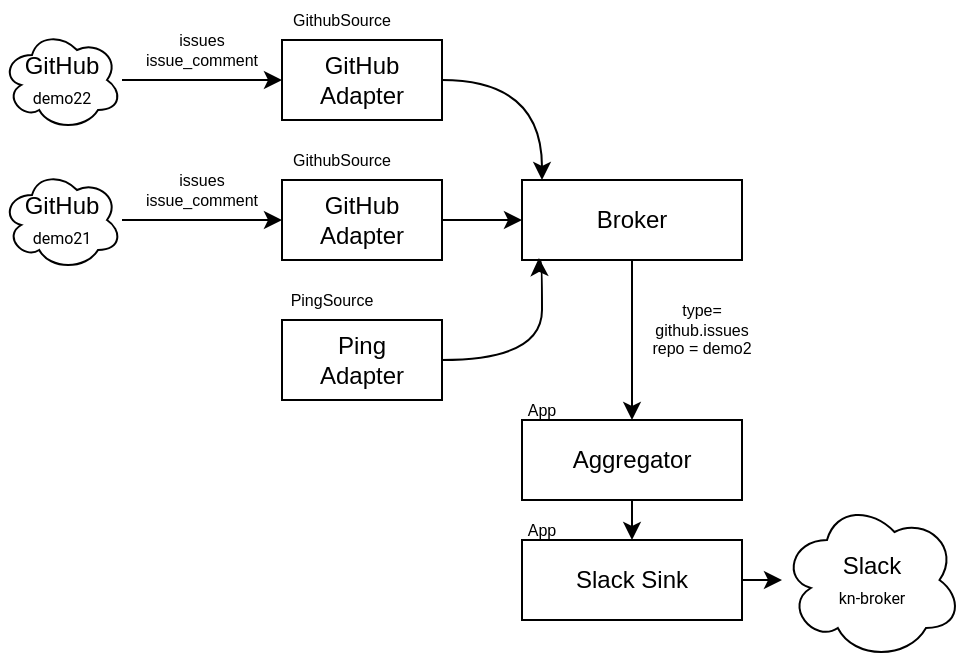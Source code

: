 <mxfile version="20.3.0" type="device"><diagram id="46B4IyJuNGI6z4sR3Q5C" name="Page-1"><mxGraphModel dx="566" dy="481" grid="1" gridSize="10" guides="1" tooltips="1" connect="1" arrows="1" fold="1" page="1" pageScale="1" pageWidth="1100" pageHeight="850" math="0" shadow="0"><root><mxCell id="0"/><mxCell id="1" parent="0"/><mxCell id="rsSsC4IYRs_ZIfYihBS5-8" value="" style="edgeStyle=orthogonalEdgeStyle;rounded=0;orthogonalLoop=1;jettySize=auto;html=1;" parent="1" source="rsSsC4IYRs_ZIfYihBS5-2" target="rsSsC4IYRs_ZIfYihBS5-5" edge="1"><mxGeometry relative="1" as="geometry"/></mxCell><mxCell id="rsSsC4IYRs_ZIfYihBS5-2" value="GitHub&lt;br&gt;&lt;font face=&quot;roboto&quot;&gt;&lt;span style=&quot;font-size: 8px;&quot;&gt;demo22&lt;/span&gt;&lt;/font&gt;" style="ellipse;shape=cloud;whiteSpace=wrap;html=1;" parent="1" vertex="1"><mxGeometry x="90" y="495" width="60" height="50" as="geometry"/></mxCell><mxCell id="rsSsC4IYRs_ZIfYihBS5-9" value="" style="edgeStyle=orthogonalEdgeStyle;rounded=0;orthogonalLoop=1;jettySize=auto;html=1;curved=1;" parent="1" source="rsSsC4IYRs_ZIfYihBS5-5" target="rsSsC4IYRs_ZIfYihBS5-6" edge="1"><mxGeometry relative="1" as="geometry"><Array as="points"><mxPoint x="360" y="520"/></Array></mxGeometry></mxCell><mxCell id="rsSsC4IYRs_ZIfYihBS5-5" value="GitHub&lt;br&gt;Adapter" style="rounded=0;whiteSpace=wrap;html=1;" parent="1" vertex="1"><mxGeometry x="230" y="500" width="80" height="40" as="geometry"/></mxCell><mxCell id="4Ub3LfC8NPtyH5dbKrC5-7" style="edgeStyle=orthogonalEdgeStyle;rounded=0;orthogonalLoop=1;jettySize=auto;html=1;fontFamily=roboto;fontSource=https%3A%2F%2Ffonts.googleapis.com%2Fcss%3Ffamily%3Droboto;fontSize=8;" edge="1" parent="1" source="rsSsC4IYRs_ZIfYihBS5-6" target="4Ub3LfC8NPtyH5dbKrC5-4"><mxGeometry relative="1" as="geometry"><Array as="points"><mxPoint x="405" y="670"/><mxPoint x="405" y="670"/></Array></mxGeometry></mxCell><mxCell id="rsSsC4IYRs_ZIfYihBS5-6" value="Broker" style="rounded=0;whiteSpace=wrap;html=1;" parent="1" vertex="1"><mxGeometry x="350" y="570" width="110" height="40" as="geometry"/></mxCell><mxCell id="rsSsC4IYRs_ZIfYihBS5-11" value="App" style="text;html=1;strokeColor=none;fillColor=none;align=center;verticalAlign=middle;whiteSpace=wrap;rounded=0;fontSize=8;" parent="1" vertex="1"><mxGeometry x="350" y="680" width="20" height="10" as="geometry"/></mxCell><mxCell id="rsSsC4IYRs_ZIfYihBS5-12" value="GithubSource" style="text;html=1;strokeColor=none;fillColor=none;align=center;verticalAlign=middle;whiteSpace=wrap;rounded=0;fontSize=8;" parent="1" vertex="1"><mxGeometry x="230" y="480" width="60" height="20" as="geometry"/></mxCell><mxCell id="rsSsC4IYRs_ZIfYihBS5-13" value="issues&lt;br&gt;issue_comment" style="text;html=1;strokeColor=none;fillColor=none;align=center;verticalAlign=middle;whiteSpace=wrap;rounded=0;fontSize=8;" parent="1" vertex="1"><mxGeometry x="160" y="490" width="60" height="30" as="geometry"/></mxCell><mxCell id="4Ub3LfC8NPtyH5dbKrC5-3" value="Slack&lt;br&gt;&lt;span style=&quot;font-family: roboto; font-size: 8px;&quot;&gt;kn-broker&lt;/span&gt;" style="ellipse;shape=cloud;whiteSpace=wrap;html=1;" vertex="1" parent="1"><mxGeometry x="480" y="730" width="90" height="80" as="geometry"/></mxCell><mxCell id="4Ub3LfC8NPtyH5dbKrC5-20" style="edgeStyle=orthogonalEdgeStyle;curved=1;rounded=0;orthogonalLoop=1;jettySize=auto;html=1;exitX=0.5;exitY=1;exitDx=0;exitDy=0;entryX=0.5;entryY=0;entryDx=0;entryDy=0;fontFamily=roboto;fontSource=https%3A%2F%2Ffonts.googleapis.com%2Fcss%3Ffamily%3Droboto;fontSize=8;" edge="1" parent="1" source="4Ub3LfC8NPtyH5dbKrC5-4" target="4Ub3LfC8NPtyH5dbKrC5-18"><mxGeometry relative="1" as="geometry"/></mxCell><mxCell id="4Ub3LfC8NPtyH5dbKrC5-4" value="Aggregator" style="rounded=0;whiteSpace=wrap;html=1;" vertex="1" parent="1"><mxGeometry x="350" y="690" width="110" height="40" as="geometry"/></mxCell><mxCell id="4Ub3LfC8NPtyH5dbKrC5-15" style="edgeStyle=orthogonalEdgeStyle;rounded=0;orthogonalLoop=1;jettySize=auto;html=1;entryX=0.077;entryY=0.975;entryDx=0;entryDy=0;fontFamily=roboto;fontSource=https%3A%2F%2Ffonts.googleapis.com%2Fcss%3Ffamily%3Droboto;fontSize=8;curved=1;entryPerimeter=0;exitX=1;exitY=0.5;exitDx=0;exitDy=0;" edge="1" parent="1" source="4Ub3LfC8NPtyH5dbKrC5-8" target="rsSsC4IYRs_ZIfYihBS5-6"><mxGeometry relative="1" as="geometry"><Array as="points"><mxPoint x="360" y="660"/><mxPoint x="360" y="610"/><mxPoint x="359" y="610"/></Array></mxGeometry></mxCell><mxCell id="4Ub3LfC8NPtyH5dbKrC5-8" value="Ping&lt;br&gt;Adapter" style="rounded=0;whiteSpace=wrap;html=1;" vertex="1" parent="1"><mxGeometry x="230" y="640" width="80" height="40" as="geometry"/></mxCell><mxCell id="4Ub3LfC8NPtyH5dbKrC5-9" value="PingSource" style="text;html=1;strokeColor=none;fillColor=none;align=center;verticalAlign=middle;whiteSpace=wrap;rounded=0;fontSize=8;" vertex="1" parent="1"><mxGeometry x="230" y="620" width="50" height="20" as="geometry"/></mxCell><mxCell id="4Ub3LfC8NPtyH5dbKrC5-22" style="edgeStyle=orthogonalEdgeStyle;curved=1;rounded=0;orthogonalLoop=1;jettySize=auto;html=1;entryX=0;entryY=0.5;entryDx=0;entryDy=0;fontFamily=roboto;fontSource=https%3A%2F%2Ffonts.googleapis.com%2Fcss%3Ffamily%3Droboto;fontSize=8;" edge="1" parent="1" source="4Ub3LfC8NPtyH5dbKrC5-11" target="4Ub3LfC8NPtyH5dbKrC5-12"><mxGeometry relative="1" as="geometry"/></mxCell><mxCell id="4Ub3LfC8NPtyH5dbKrC5-11" value="GitHub&lt;br&gt;&lt;font face=&quot;roboto&quot;&gt;&lt;span style=&quot;font-size: 8px;&quot;&gt;demo21&lt;/span&gt;&lt;/font&gt;" style="ellipse;shape=cloud;whiteSpace=wrap;html=1;" vertex="1" parent="1"><mxGeometry x="90" y="565" width="60" height="50" as="geometry"/></mxCell><mxCell id="4Ub3LfC8NPtyH5dbKrC5-14" style="edgeStyle=orthogonalEdgeStyle;rounded=0;orthogonalLoop=1;jettySize=auto;html=1;exitX=1;exitY=0.5;exitDx=0;exitDy=0;entryX=0;entryY=0.5;entryDx=0;entryDy=0;fontFamily=roboto;fontSource=https%3A%2F%2Ffonts.googleapis.com%2Fcss%3Ffamily%3Droboto;fontSize=8;" edge="1" parent="1" source="4Ub3LfC8NPtyH5dbKrC5-12" target="rsSsC4IYRs_ZIfYihBS5-6"><mxGeometry relative="1" as="geometry"/></mxCell><mxCell id="4Ub3LfC8NPtyH5dbKrC5-12" value="GitHub&lt;br&gt;Adapter" style="rounded=0;whiteSpace=wrap;html=1;" vertex="1" parent="1"><mxGeometry x="230" y="570" width="80" height="40" as="geometry"/></mxCell><mxCell id="4Ub3LfC8NPtyH5dbKrC5-13" value="GithubSource" style="text;html=1;strokeColor=none;fillColor=none;align=center;verticalAlign=middle;whiteSpace=wrap;rounded=0;fontSize=8;" vertex="1" parent="1"><mxGeometry x="230" y="550" width="60" height="20" as="geometry"/></mxCell><mxCell id="4Ub3LfC8NPtyH5dbKrC5-17" value="type= github.issues&lt;br&gt;repo = demo2&lt;br&gt;" style="text;html=1;strokeColor=none;fillColor=none;align=center;verticalAlign=middle;whiteSpace=wrap;rounded=0;fontSize=8;" vertex="1" parent="1"><mxGeometry x="410" y="630" width="60" height="30" as="geometry"/></mxCell><mxCell id="4Ub3LfC8NPtyH5dbKrC5-21" style="edgeStyle=orthogonalEdgeStyle;curved=1;rounded=0;orthogonalLoop=1;jettySize=auto;html=1;exitX=1;exitY=0.5;exitDx=0;exitDy=0;fontFamily=roboto;fontSource=https%3A%2F%2Ffonts.googleapis.com%2Fcss%3Ffamily%3Droboto;fontSize=8;" edge="1" parent="1" source="4Ub3LfC8NPtyH5dbKrC5-18" target="4Ub3LfC8NPtyH5dbKrC5-3"><mxGeometry relative="1" as="geometry"/></mxCell><mxCell id="4Ub3LfC8NPtyH5dbKrC5-18" value="Slack Sink" style="rounded=0;whiteSpace=wrap;html=1;" vertex="1" parent="1"><mxGeometry x="350" y="750" width="110" height="40" as="geometry"/></mxCell><mxCell id="4Ub3LfC8NPtyH5dbKrC5-19" value="App" style="text;html=1;strokeColor=none;fillColor=none;align=center;verticalAlign=middle;whiteSpace=wrap;rounded=0;fontSize=8;" vertex="1" parent="1"><mxGeometry x="350" y="740" width="20" height="10" as="geometry"/></mxCell><mxCell id="4Ub3LfC8NPtyH5dbKrC5-23" value="issues&lt;br&gt;issue_comment" style="text;html=1;strokeColor=none;fillColor=none;align=center;verticalAlign=middle;whiteSpace=wrap;rounded=0;fontSize=8;" vertex="1" parent="1"><mxGeometry x="160" y="560" width="60" height="30" as="geometry"/></mxCell></root></mxGraphModel></diagram></mxfile>